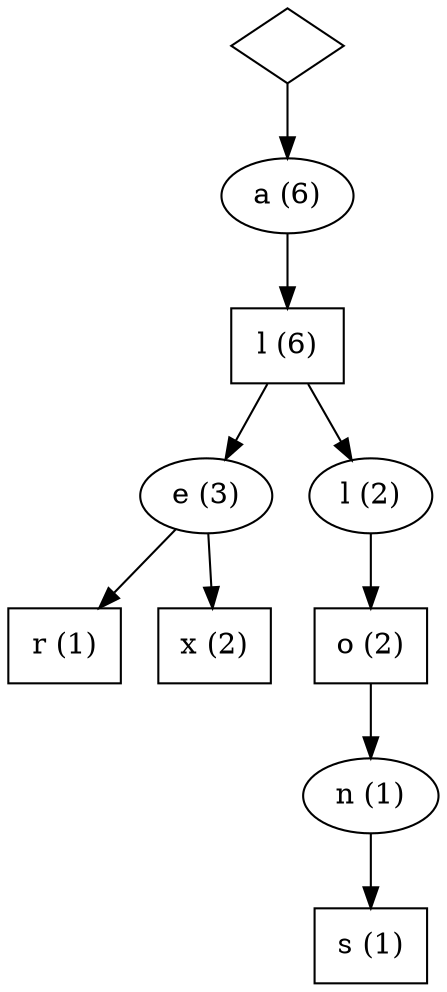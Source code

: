 digraph G {
0 [label=" ", shape=diamond];
1 [label="a (6)"];
2 [label="l (6)", shape=box];
5 [label="e (3)"];
7 [label="r (1)", shape=box];
6 [label="x (2)", shape=box];
3 [label="l (2)"];
4 [label="o (2)", shape=box];
8 [label="n (1)"];
9 [label="s (1)", shape=box];
0 -> 1
1 -> 2
2 -> 5
5 -> 7
5 -> 6
2 -> 3
3 -> 4
4 -> 8
8 -> 9
}